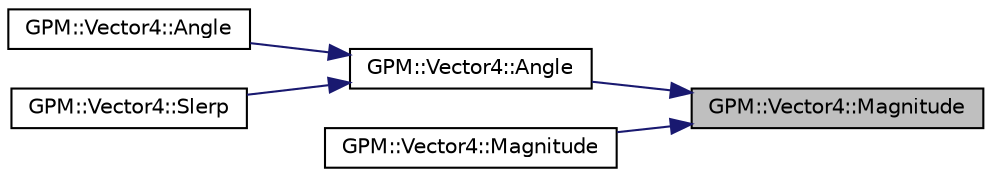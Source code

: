 digraph "GPM::Vector4::Magnitude"
{
 // INTERACTIVE_SVG=YES
 // LATEX_PDF_SIZE
  edge [fontname="Helvetica",fontsize="10",labelfontname="Helvetica",labelfontsize="10"];
  node [fontname="Helvetica",fontsize="10",shape=record];
  rankdir="RL";
  Node209 [label="GPM::Vector4::Magnitude",height=0.2,width=0.4,color="black", fillcolor="grey75", style="filled", fontcolor="black",tooltip="Calculate the length of the vector."];
  Node209 -> Node210 [dir="back",color="midnightblue",fontsize="10",style="solid",fontname="Helvetica"];
  Node210 [label="GPM::Vector4::Angle",height=0.2,width=0.4,color="black", fillcolor="white", style="filled",URL="$struct_g_p_m_1_1_vector4.html#a3654f155d9ca1a07a13ba4e522b857d5",tooltip="Calculate the angle between two vectors in radiant."];
  Node210 -> Node211 [dir="back",color="midnightblue",fontsize="10",style="solid",fontname="Helvetica"];
  Node211 [label="GPM::Vector4::Angle",height=0.2,width=0.4,color="black", fillcolor="white", style="filled",URL="$struct_g_p_m_1_1_vector4.html#a2b7e05db7d60ae33caaaa9cf1c42a98c",tooltip="Calculate the angle between two vectors in radiant."];
  Node210 -> Node212 [dir="back",color="midnightblue",fontsize="10",style="solid",fontname="Helvetica"];
  Node212 [label="GPM::Vector4::Slerp",height=0.2,width=0.4,color="black", fillcolor="white", style="filled",URL="$struct_g_p_m_1_1_vector4.html#a63b37e497566e5ae18ec1d684ff8012d",tooltip="Return the start vector moving to the end vector at step interpolationCoefficient."];
  Node209 -> Node213 [dir="back",color="midnightblue",fontsize="10",style="solid",fontname="Helvetica"];
  Node213 [label="GPM::Vector4::Magnitude",height=0.2,width=0.4,color="black", fillcolor="white", style="filled",URL="$struct_g_p_m_1_1_vector4.html#af297d45336873a71c9836f61f8e54ff3",tooltip="Calculate the length of the vector."];
}
